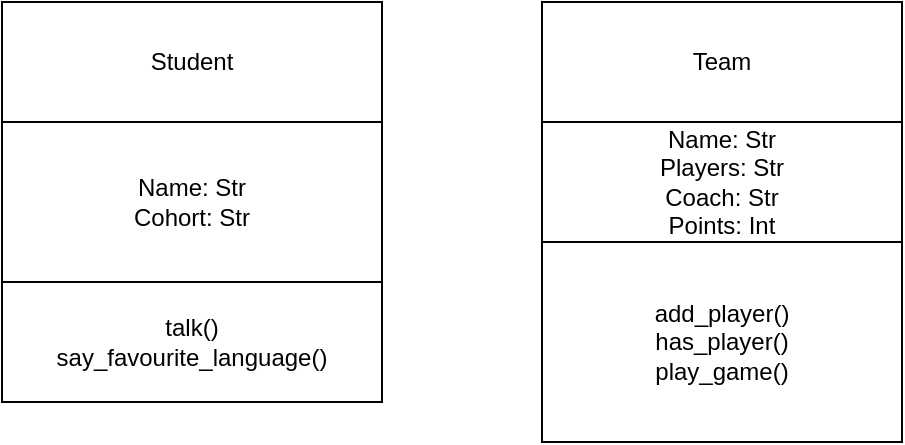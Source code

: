 <mxfile version="17.4.0" type="device"><diagram id="C5RBs43oDa-KdzZeNtuy" name="Page-1"><mxGraphModel dx="541" dy="395" grid="1" gridSize="10" guides="1" tooltips="1" connect="1" arrows="1" fold="1" page="1" pageScale="1" pageWidth="827" pageHeight="1169" math="0" shadow="0"><root><mxCell id="WIyWlLk6GJQsqaUBKTNV-0"/><mxCell id="WIyWlLk6GJQsqaUBKTNV-1" parent="WIyWlLk6GJQsqaUBKTNV-0"/><mxCell id="XKHkbr4d2uoY_zNUB2wc-0" value="Student" style="rounded=0;whiteSpace=wrap;html=1;" vertex="1" parent="WIyWlLk6GJQsqaUBKTNV-1"><mxGeometry x="190" y="60" width="190" height="60" as="geometry"/></mxCell><mxCell id="XKHkbr4d2uoY_zNUB2wc-1" value="Name: Str&lt;br&gt;Cohort: Str" style="rounded=0;whiteSpace=wrap;html=1;" vertex="1" parent="WIyWlLk6GJQsqaUBKTNV-1"><mxGeometry x="190" y="120" width="190" height="80" as="geometry"/></mxCell><mxCell id="XKHkbr4d2uoY_zNUB2wc-2" value="talk()&lt;br&gt;say_favourite_language()" style="rounded=0;whiteSpace=wrap;html=1;" vertex="1" parent="WIyWlLk6GJQsqaUBKTNV-1"><mxGeometry x="190" y="200" width="190" height="60" as="geometry"/></mxCell><mxCell id="XKHkbr4d2uoY_zNUB2wc-3" value="Team" style="rounded=0;whiteSpace=wrap;html=1;" vertex="1" parent="WIyWlLk6GJQsqaUBKTNV-1"><mxGeometry x="460" y="60" width="180" height="60" as="geometry"/></mxCell><mxCell id="XKHkbr4d2uoY_zNUB2wc-4" value="Name: Str&lt;br&gt;Players: Str&lt;br&gt;Coach: Str&lt;br&gt;Points: Int" style="rounded=0;whiteSpace=wrap;html=1;" vertex="1" parent="WIyWlLk6GJQsqaUBKTNV-1"><mxGeometry x="460" y="120" width="180" height="60" as="geometry"/></mxCell><mxCell id="XKHkbr4d2uoY_zNUB2wc-5" value="add_player()&lt;br&gt;has_player()&lt;br&gt;play_game()" style="rounded=0;whiteSpace=wrap;html=1;" vertex="1" parent="WIyWlLk6GJQsqaUBKTNV-1"><mxGeometry x="460" y="180" width="180" height="100" as="geometry"/></mxCell></root></mxGraphModel></diagram></mxfile>